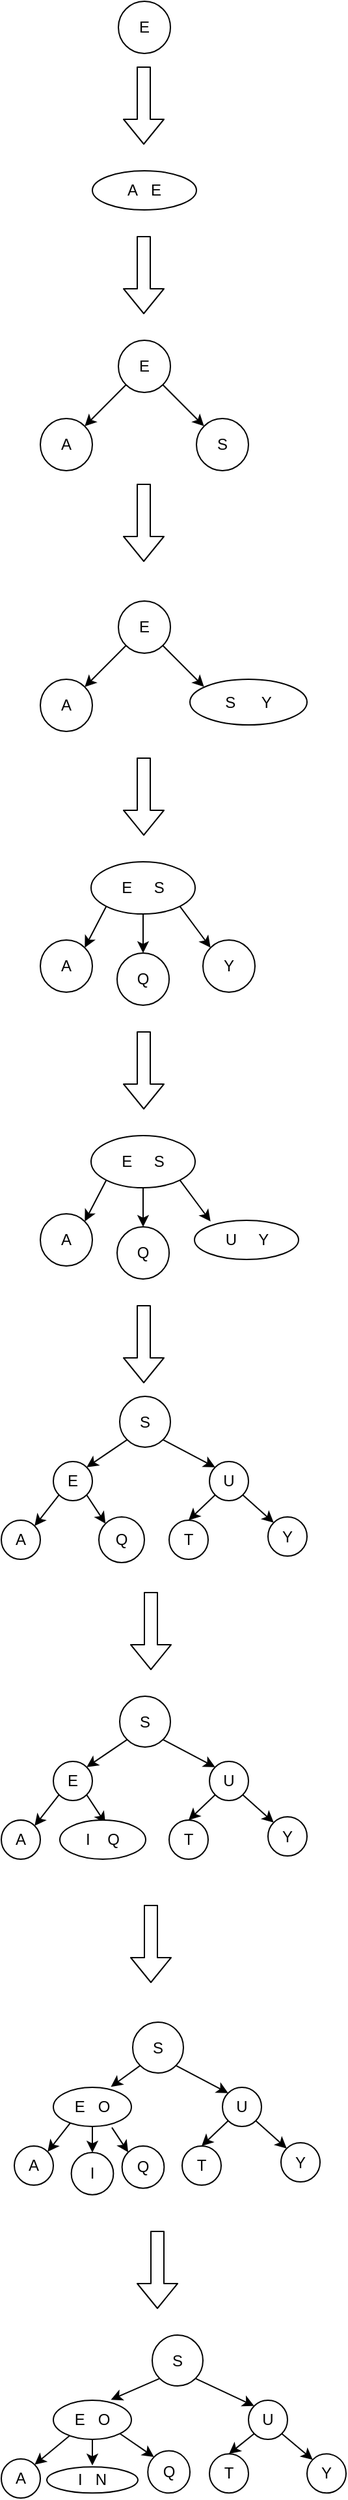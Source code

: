<mxfile version="12.9.5" type="device"><diagram id="HyVTY3fSs7PWJ89n-zKY" name="Page-1"><mxGraphModel dx="1038" dy="580" grid="1" gridSize="10" guides="1" tooltips="1" connect="1" arrows="1" fold="1" page="1" pageScale="1" pageWidth="827" pageHeight="1169" math="0" shadow="0"><root><mxCell id="0"/><mxCell id="1" parent="0"/><mxCell id="Hx5YUeiTPex_J5wt_zB3-1" value="E" style="ellipse;whiteSpace=wrap;html=1;aspect=fixed;" vertex="1" parent="1"><mxGeometry x="355" y="30" width="40" height="40" as="geometry"/></mxCell><mxCell id="Hx5YUeiTPex_J5wt_zB3-4" value="" style="shape=flexArrow;endArrow=classic;html=1;" edge="1" parent="1"><mxGeometry width="50" height="50" relative="1" as="geometry"><mxPoint x="374.5" y="80" as="sourcePoint"/><mxPoint x="374.5" y="140" as="targetPoint"/><Array as="points"/></mxGeometry></mxCell><mxCell id="Hx5YUeiTPex_J5wt_zB3-9" value="A&amp;nbsp; &amp;nbsp;E" style="ellipse;whiteSpace=wrap;html=1;" vertex="1" parent="1"><mxGeometry x="335" y="160" width="80" height="30" as="geometry"/></mxCell><mxCell id="Hx5YUeiTPex_J5wt_zB3-10" value="" style="shape=flexArrow;endArrow=classic;html=1;" edge="1" parent="1"><mxGeometry width="50" height="50" relative="1" as="geometry"><mxPoint x="374.5" y="210" as="sourcePoint"/><mxPoint x="374.5" y="270" as="targetPoint"/><Array as="points"/></mxGeometry></mxCell><mxCell id="Hx5YUeiTPex_J5wt_zB3-12" value="" style="endArrow=classic;html=1;exitX=1;exitY=1;exitDx=0;exitDy=0;entryX=0;entryY=0;entryDx=0;entryDy=0;" edge="1" parent="1" source="Hx5YUeiTPex_J5wt_zB3-14" target="Hx5YUeiTPex_J5wt_zB3-13"><mxGeometry width="50" height="50" relative="1" as="geometry"><mxPoint x="405.374" y="315.669" as="sourcePoint"/><mxPoint x="438" y="340" as="targetPoint"/></mxGeometry></mxCell><mxCell id="Hx5YUeiTPex_J5wt_zB3-13" value="S" style="ellipse;whiteSpace=wrap;html=1;aspect=fixed;" vertex="1" parent="1"><mxGeometry x="415" y="350" width="40" height="40" as="geometry"/></mxCell><mxCell id="Hx5YUeiTPex_J5wt_zB3-14" value="E" style="ellipse;whiteSpace=wrap;html=1;aspect=fixed;" vertex="1" parent="1"><mxGeometry x="355" y="290" width="40" height="40" as="geometry"/></mxCell><mxCell id="Hx5YUeiTPex_J5wt_zB3-17" value="A" style="ellipse;whiteSpace=wrap;html=1;aspect=fixed;" vertex="1" parent="1"><mxGeometry x="295" y="350" width="40" height="40" as="geometry"/></mxCell><mxCell id="Hx5YUeiTPex_J5wt_zB3-18" value="" style="endArrow=classic;html=1;exitX=0;exitY=1;exitDx=0;exitDy=0;entryX=1;entryY=0;entryDx=0;entryDy=0;" edge="1" parent="1" source="Hx5YUeiTPex_J5wt_zB3-14" target="Hx5YUeiTPex_J5wt_zB3-17"><mxGeometry width="50" height="50" relative="1" as="geometry"><mxPoint x="399.142" y="334.142" as="sourcePoint"/><mxPoint x="430.858" y="365.858" as="targetPoint"/><Array as="points"/></mxGeometry></mxCell><mxCell id="Hx5YUeiTPex_J5wt_zB3-19" value="" style="shape=flexArrow;endArrow=classic;html=1;" edge="1" parent="1"><mxGeometry width="50" height="50" relative="1" as="geometry"><mxPoint x="374.5" y="400" as="sourcePoint"/><mxPoint x="374.5" y="460" as="targetPoint"/><Array as="points"/></mxGeometry></mxCell><mxCell id="Hx5YUeiTPex_J5wt_zB3-20" value="" style="endArrow=classic;html=1;exitX=1;exitY=1;exitDx=0;exitDy=0;entryX=0;entryY=0;entryDx=0;entryDy=0;" edge="1" parent="1" source="Hx5YUeiTPex_J5wt_zB3-22"><mxGeometry width="50" height="50" relative="1" as="geometry"><mxPoint x="405.374" y="515.669" as="sourcePoint"/><mxPoint x="420.858" y="555.858" as="targetPoint"/></mxGeometry></mxCell><mxCell id="Hx5YUeiTPex_J5wt_zB3-22" value="E" style="ellipse;whiteSpace=wrap;html=1;aspect=fixed;" vertex="1" parent="1"><mxGeometry x="355" y="490" width="40" height="40" as="geometry"/></mxCell><mxCell id="Hx5YUeiTPex_J5wt_zB3-23" value="A" style="ellipse;whiteSpace=wrap;html=1;aspect=fixed;" vertex="1" parent="1"><mxGeometry x="295" y="550" width="40" height="40" as="geometry"/></mxCell><mxCell id="Hx5YUeiTPex_J5wt_zB3-24" value="" style="endArrow=classic;html=1;exitX=0;exitY=1;exitDx=0;exitDy=0;entryX=1;entryY=0;entryDx=0;entryDy=0;" edge="1" parent="1" source="Hx5YUeiTPex_J5wt_zB3-22" target="Hx5YUeiTPex_J5wt_zB3-23"><mxGeometry width="50" height="50" relative="1" as="geometry"><mxPoint x="399.142" y="534.142" as="sourcePoint"/><mxPoint x="430.858" y="565.858" as="targetPoint"/><Array as="points"/></mxGeometry></mxCell><mxCell id="Hx5YUeiTPex_J5wt_zB3-25" value="S&amp;nbsp; &amp;nbsp; &amp;nbsp; Y" style="ellipse;whiteSpace=wrap;html=1;" vertex="1" parent="1"><mxGeometry x="410" y="550" width="90" height="35" as="geometry"/></mxCell><mxCell id="Hx5YUeiTPex_J5wt_zB3-27" value="" style="shape=flexArrow;endArrow=classic;html=1;" edge="1" parent="1"><mxGeometry width="50" height="50" relative="1" as="geometry"><mxPoint x="374.5" y="610" as="sourcePoint"/><mxPoint x="374.5" y="670" as="targetPoint"/><Array as="points"/></mxGeometry></mxCell><mxCell id="Hx5YUeiTPex_J5wt_zB3-28" value="" style="endArrow=classic;html=1;exitX=0.5;exitY=1;exitDx=0;exitDy=0;" edge="1" parent="1" source="Hx5YUeiTPex_J5wt_zB3-33"><mxGeometry width="50" height="50" relative="1" as="geometry"><mxPoint x="389.142" y="724.142" as="sourcePoint"/><mxPoint x="374" y="760" as="targetPoint"/></mxGeometry></mxCell><mxCell id="Hx5YUeiTPex_J5wt_zB3-30" value="A" style="ellipse;whiteSpace=wrap;html=1;aspect=fixed;" vertex="1" parent="1"><mxGeometry x="295" y="750" width="40" height="40" as="geometry"/></mxCell><mxCell id="Hx5YUeiTPex_J5wt_zB3-31" value="" style="endArrow=classic;html=1;exitX=0;exitY=1;exitDx=0;exitDy=0;entryX=1;entryY=0;entryDx=0;entryDy=0;" edge="1" parent="1" source="Hx5YUeiTPex_J5wt_zB3-33" target="Hx5YUeiTPex_J5wt_zB3-30"><mxGeometry width="50" height="50" relative="1" as="geometry"><mxPoint x="360.858" y="724.142" as="sourcePoint"/><mxPoint x="430.858" y="765.858" as="targetPoint"/><Array as="points"/></mxGeometry></mxCell><mxCell id="Hx5YUeiTPex_J5wt_zB3-33" value="E&amp;nbsp; &amp;nbsp; &amp;nbsp;S" style="ellipse;whiteSpace=wrap;html=1;" vertex="1" parent="1"><mxGeometry x="334" y="690" width="80" height="40" as="geometry"/></mxCell><mxCell id="Hx5YUeiTPex_J5wt_zB3-34" value="Q" style="ellipse;whiteSpace=wrap;html=1;aspect=fixed;" vertex="1" parent="1"><mxGeometry x="354" y="760" width="40" height="40" as="geometry"/></mxCell><mxCell id="Hx5YUeiTPex_J5wt_zB3-35" value="" style="endArrow=classic;html=1;exitX=1;exitY=1;exitDx=0;exitDy=0;entryX=0;entryY=0;entryDx=0;entryDy=0;" edge="1" parent="1" source="Hx5YUeiTPex_J5wt_zB3-33" target="Hx5YUeiTPex_J5wt_zB3-36"><mxGeometry width="50" height="50" relative="1" as="geometry"><mxPoint x="384" y="740" as="sourcePoint"/><mxPoint x="430" y="750" as="targetPoint"/></mxGeometry></mxCell><mxCell id="Hx5YUeiTPex_J5wt_zB3-36" value="Y" style="ellipse;whiteSpace=wrap;html=1;aspect=fixed;" vertex="1" parent="1"><mxGeometry x="420" y="750" width="40" height="40" as="geometry"/></mxCell><mxCell id="Hx5YUeiTPex_J5wt_zB3-37" value="" style="shape=flexArrow;endArrow=classic;html=1;" edge="1" parent="1"><mxGeometry width="50" height="50" relative="1" as="geometry"><mxPoint x="374.5" y="820" as="sourcePoint"/><mxPoint x="374.5" y="880" as="targetPoint"/><Array as="points"/></mxGeometry></mxCell><mxCell id="Hx5YUeiTPex_J5wt_zB3-38" value="" style="endArrow=classic;html=1;exitX=0.5;exitY=1;exitDx=0;exitDy=0;" edge="1" parent="1" source="Hx5YUeiTPex_J5wt_zB3-41"><mxGeometry width="50" height="50" relative="1" as="geometry"><mxPoint x="389.142" y="934.142" as="sourcePoint"/><mxPoint x="374" y="970" as="targetPoint"/></mxGeometry></mxCell><mxCell id="Hx5YUeiTPex_J5wt_zB3-39" value="A" style="ellipse;whiteSpace=wrap;html=1;aspect=fixed;" vertex="1" parent="1"><mxGeometry x="295" y="960" width="40" height="40" as="geometry"/></mxCell><mxCell id="Hx5YUeiTPex_J5wt_zB3-40" value="" style="endArrow=classic;html=1;exitX=0;exitY=1;exitDx=0;exitDy=0;entryX=1;entryY=0;entryDx=0;entryDy=0;" edge="1" parent="1" source="Hx5YUeiTPex_J5wt_zB3-41" target="Hx5YUeiTPex_J5wt_zB3-39"><mxGeometry width="50" height="50" relative="1" as="geometry"><mxPoint x="360.858" y="934.142" as="sourcePoint"/><mxPoint x="430.858" y="975.858" as="targetPoint"/><Array as="points"/></mxGeometry></mxCell><mxCell id="Hx5YUeiTPex_J5wt_zB3-41" value="E&amp;nbsp; &amp;nbsp; &amp;nbsp;S" style="ellipse;whiteSpace=wrap;html=1;" vertex="1" parent="1"><mxGeometry x="334" y="900" width="80" height="40" as="geometry"/></mxCell><mxCell id="Hx5YUeiTPex_J5wt_zB3-42" value="Q" style="ellipse;whiteSpace=wrap;html=1;aspect=fixed;" vertex="1" parent="1"><mxGeometry x="354" y="970" width="40" height="40" as="geometry"/></mxCell><mxCell id="Hx5YUeiTPex_J5wt_zB3-43" value="" style="endArrow=classic;html=1;exitX=1;exitY=1;exitDx=0;exitDy=0;entryX=0;entryY=0;entryDx=0;entryDy=0;" edge="1" parent="1" source="Hx5YUeiTPex_J5wt_zB3-41"><mxGeometry width="50" height="50" relative="1" as="geometry"><mxPoint x="384" y="950" as="sourcePoint"/><mxPoint x="425.858" y="965.858" as="targetPoint"/></mxGeometry></mxCell><mxCell id="Hx5YUeiTPex_J5wt_zB3-45" value="U&amp;nbsp; &amp;nbsp; &amp;nbsp;Y" style="ellipse;whiteSpace=wrap;html=1;" vertex="1" parent="1"><mxGeometry x="413.5" y="965" width="80" height="30" as="geometry"/></mxCell><mxCell id="Hx5YUeiTPex_J5wt_zB3-46" value="" style="shape=flexArrow;endArrow=classic;html=1;" edge="1" parent="1"><mxGeometry width="50" height="50" relative="1" as="geometry"><mxPoint x="374.5" y="1030" as="sourcePoint"/><mxPoint x="374.5" y="1090" as="targetPoint"/><Array as="points"/></mxGeometry></mxCell><mxCell id="Hx5YUeiTPex_J5wt_zB3-47" value="" style="endArrow=classic;html=1;exitX=1;exitY=1;exitDx=0;exitDy=0;entryX=0;entryY=0;entryDx=0;entryDy=0;" edge="1" parent="1" source="Hx5YUeiTPex_J5wt_zB3-57" target="Hx5YUeiTPex_J5wt_zB3-51"><mxGeometry width="50" height="50" relative="1" as="geometry"><mxPoint x="380.5" y="1209" as="sourcePoint"/><mxPoint x="380.5" y="1239" as="targetPoint"/></mxGeometry></mxCell><mxCell id="Hx5YUeiTPex_J5wt_zB3-48" value="A" style="ellipse;whiteSpace=wrap;html=1;aspect=fixed;" vertex="1" parent="1"><mxGeometry x="265" y="1195" width="30" height="30" as="geometry"/></mxCell><mxCell id="Hx5YUeiTPex_J5wt_zB3-49" value="" style="endArrow=classic;html=1;entryX=1;entryY=0;entryDx=0;entryDy=0;exitX=0;exitY=1;exitDx=0;exitDy=0;" edge="1" parent="1" source="Hx5YUeiTPex_J5wt_zB3-57" target="Hx5YUeiTPex_J5wt_zB3-48"><mxGeometry width="50" height="50" relative="1" as="geometry"><mxPoint x="320" y="1180" as="sourcePoint"/><mxPoint x="437.358" y="1244.858" as="targetPoint"/><Array as="points"/></mxGeometry></mxCell><mxCell id="Hx5YUeiTPex_J5wt_zB3-51" value="Q" style="ellipse;whiteSpace=wrap;html=1;aspect=fixed;" vertex="1" parent="1"><mxGeometry x="340" y="1192.5" width="35" height="35" as="geometry"/></mxCell><mxCell id="Hx5YUeiTPex_J5wt_zB3-52" value="" style="endArrow=classic;html=1;exitX=0;exitY=1;exitDx=0;exitDy=0;entryX=1;entryY=0;entryDx=0;entryDy=0;" edge="1" parent="1" source="Hx5YUeiTPex_J5wt_zB3-56" target="Hx5YUeiTPex_J5wt_zB3-57"><mxGeometry width="50" height="50" relative="1" as="geometry"><mxPoint x="408.784" y="1203.142" as="sourcePoint"/><mxPoint x="432.358" y="1234.858" as="targetPoint"/></mxGeometry></mxCell><mxCell id="Hx5YUeiTPex_J5wt_zB3-56" value="S" style="ellipse;whiteSpace=wrap;html=1;aspect=fixed;" vertex="1" parent="1"><mxGeometry x="356" y="1100" width="39" height="39" as="geometry"/></mxCell><mxCell id="Hx5YUeiTPex_J5wt_zB3-57" value="E" style="ellipse;whiteSpace=wrap;html=1;aspect=fixed;" vertex="1" parent="1"><mxGeometry x="305" y="1150" width="30" height="30" as="geometry"/></mxCell><mxCell id="Hx5YUeiTPex_J5wt_zB3-61" value="U" style="ellipse;whiteSpace=wrap;html=1;aspect=fixed;direction=south;" vertex="1" parent="1"><mxGeometry x="425" y="1150" width="30" height="30" as="geometry"/></mxCell><mxCell id="Hx5YUeiTPex_J5wt_zB3-62" value="" style="endArrow=classic;html=1;exitX=1;exitY=1;exitDx=0;exitDy=0;entryX=0;entryY=1;entryDx=0;entryDy=0;" edge="1" parent="1" source="Hx5YUeiTPex_J5wt_zB3-56" target="Hx5YUeiTPex_J5wt_zB3-61"><mxGeometry width="50" height="50" relative="1" as="geometry"><mxPoint x="365.711" y="1143.289" as="sourcePoint"/><mxPoint x="340.607" y="1164.393" as="targetPoint"/></mxGeometry></mxCell><mxCell id="Hx5YUeiTPex_J5wt_zB3-65" value="T" style="ellipse;whiteSpace=wrap;html=1;aspect=fixed;direction=south;" vertex="1" parent="1"><mxGeometry x="394" y="1195" width="30" height="30" as="geometry"/></mxCell><mxCell id="Hx5YUeiTPex_J5wt_zB3-66" value="Y" style="ellipse;whiteSpace=wrap;html=1;aspect=fixed;direction=south;" vertex="1" parent="1"><mxGeometry x="470" y="1192.5" width="30" height="30" as="geometry"/></mxCell><mxCell id="Hx5YUeiTPex_J5wt_zB3-67" value="" style="endArrow=classic;html=1;exitX=1;exitY=1;exitDx=0;exitDy=0;entryX=0;entryY=0.5;entryDx=0;entryDy=0;" edge="1" parent="1" source="Hx5YUeiTPex_J5wt_zB3-61" target="Hx5YUeiTPex_J5wt_zB3-65"><mxGeometry width="50" height="50" relative="1" as="geometry"><mxPoint x="393.289" y="1143.289" as="sourcePoint"/><mxPoint x="424.393" y="1164.393" as="targetPoint"/></mxGeometry></mxCell><mxCell id="Hx5YUeiTPex_J5wt_zB3-69" value="" style="endArrow=classic;html=1;exitX=1;exitY=0;exitDx=0;exitDy=0;entryX=0;entryY=1;entryDx=0;entryDy=0;" edge="1" parent="1" source="Hx5YUeiTPex_J5wt_zB3-61" target="Hx5YUeiTPex_J5wt_zB3-66"><mxGeometry width="50" height="50" relative="1" as="geometry"><mxPoint x="439.393" y="1185.607" as="sourcePoint"/><mxPoint x="419" y="1205" as="targetPoint"/></mxGeometry></mxCell><mxCell id="Hx5YUeiTPex_J5wt_zB3-70" value="" style="shape=flexArrow;endArrow=classic;html=1;" edge="1" parent="1"><mxGeometry width="50" height="50" relative="1" as="geometry"><mxPoint x="380" y="1250" as="sourcePoint"/><mxPoint x="380" y="1310" as="targetPoint"/><Array as="points"/></mxGeometry></mxCell><mxCell id="Hx5YUeiTPex_J5wt_zB3-71" value="" style="endArrow=classic;html=1;exitX=1;exitY=1;exitDx=0;exitDy=0;entryX=0;entryY=0;entryDx=0;entryDy=0;" edge="1" parent="1" source="Hx5YUeiTPex_J5wt_zB3-77"><mxGeometry width="50" height="50" relative="1" as="geometry"><mxPoint x="380.5" y="1439" as="sourcePoint"/><mxPoint x="345.126" y="1427.626" as="targetPoint"/></mxGeometry></mxCell><mxCell id="Hx5YUeiTPex_J5wt_zB3-72" value="A" style="ellipse;whiteSpace=wrap;html=1;aspect=fixed;" vertex="1" parent="1"><mxGeometry x="265" y="1425" width="30" height="30" as="geometry"/></mxCell><mxCell id="Hx5YUeiTPex_J5wt_zB3-73" value="" style="endArrow=classic;html=1;entryX=1;entryY=0;entryDx=0;entryDy=0;exitX=0;exitY=1;exitDx=0;exitDy=0;" edge="1" parent="1" source="Hx5YUeiTPex_J5wt_zB3-77" target="Hx5YUeiTPex_J5wt_zB3-72"><mxGeometry width="50" height="50" relative="1" as="geometry"><mxPoint x="320" y="1410" as="sourcePoint"/><mxPoint x="437.358" y="1474.858" as="targetPoint"/><Array as="points"/></mxGeometry></mxCell><mxCell id="Hx5YUeiTPex_J5wt_zB3-75" value="" style="endArrow=classic;html=1;exitX=0;exitY=1;exitDx=0;exitDy=0;entryX=1;entryY=0;entryDx=0;entryDy=0;" edge="1" parent="1" source="Hx5YUeiTPex_J5wt_zB3-76" target="Hx5YUeiTPex_J5wt_zB3-77"><mxGeometry width="50" height="50" relative="1" as="geometry"><mxPoint x="408.784" y="1433.142" as="sourcePoint"/><mxPoint x="432.358" y="1464.858" as="targetPoint"/></mxGeometry></mxCell><mxCell id="Hx5YUeiTPex_J5wt_zB3-76" value="S" style="ellipse;whiteSpace=wrap;html=1;aspect=fixed;" vertex="1" parent="1"><mxGeometry x="356" y="1330" width="39" height="39" as="geometry"/></mxCell><mxCell id="Hx5YUeiTPex_J5wt_zB3-77" value="E" style="ellipse;whiteSpace=wrap;html=1;aspect=fixed;" vertex="1" parent="1"><mxGeometry x="305" y="1380" width="30" height="30" as="geometry"/></mxCell><mxCell id="Hx5YUeiTPex_J5wt_zB3-78" value="U" style="ellipse;whiteSpace=wrap;html=1;aspect=fixed;direction=south;" vertex="1" parent="1"><mxGeometry x="425" y="1380" width="30" height="30" as="geometry"/></mxCell><mxCell id="Hx5YUeiTPex_J5wt_zB3-79" value="" style="endArrow=classic;html=1;exitX=1;exitY=1;exitDx=0;exitDy=0;entryX=0;entryY=1;entryDx=0;entryDy=0;" edge="1" parent="1" source="Hx5YUeiTPex_J5wt_zB3-76" target="Hx5YUeiTPex_J5wt_zB3-78"><mxGeometry width="50" height="50" relative="1" as="geometry"><mxPoint x="365.711" y="1373.289" as="sourcePoint"/><mxPoint x="340.607" y="1394.393" as="targetPoint"/></mxGeometry></mxCell><mxCell id="Hx5YUeiTPex_J5wt_zB3-80" value="T" style="ellipse;whiteSpace=wrap;html=1;aspect=fixed;direction=south;" vertex="1" parent="1"><mxGeometry x="394" y="1425" width="30" height="30" as="geometry"/></mxCell><mxCell id="Hx5YUeiTPex_J5wt_zB3-81" value="Y" style="ellipse;whiteSpace=wrap;html=1;aspect=fixed;direction=south;" vertex="1" parent="1"><mxGeometry x="470" y="1422.5" width="30" height="30" as="geometry"/></mxCell><mxCell id="Hx5YUeiTPex_J5wt_zB3-82" value="" style="endArrow=classic;html=1;exitX=1;exitY=1;exitDx=0;exitDy=0;entryX=0;entryY=0.5;entryDx=0;entryDy=0;" edge="1" parent="1" source="Hx5YUeiTPex_J5wt_zB3-78" target="Hx5YUeiTPex_J5wt_zB3-80"><mxGeometry width="50" height="50" relative="1" as="geometry"><mxPoint x="393.289" y="1373.289" as="sourcePoint"/><mxPoint x="424.393" y="1394.393" as="targetPoint"/></mxGeometry></mxCell><mxCell id="Hx5YUeiTPex_J5wt_zB3-83" value="" style="endArrow=classic;html=1;exitX=1;exitY=0;exitDx=0;exitDy=0;entryX=0;entryY=1;entryDx=0;entryDy=0;" edge="1" parent="1" source="Hx5YUeiTPex_J5wt_zB3-78" target="Hx5YUeiTPex_J5wt_zB3-81"><mxGeometry width="50" height="50" relative="1" as="geometry"><mxPoint x="439.393" y="1415.607" as="sourcePoint"/><mxPoint x="419" y="1435" as="targetPoint"/></mxGeometry></mxCell><mxCell id="Hx5YUeiTPex_J5wt_zB3-84" value="I&amp;nbsp; &amp;nbsp; Q" style="ellipse;whiteSpace=wrap;html=1;" vertex="1" parent="1"><mxGeometry x="310" y="1425" width="66" height="30" as="geometry"/></mxCell><mxCell id="Hx5YUeiTPex_J5wt_zB3-85" value="" style="shape=flexArrow;endArrow=classic;html=1;" edge="1" parent="1"><mxGeometry width="50" height="50" relative="1" as="geometry"><mxPoint x="380" y="1490" as="sourcePoint"/><mxPoint x="380" y="1550" as="targetPoint"/><Array as="points"/></mxGeometry></mxCell><mxCell id="Hx5YUeiTPex_J5wt_zB3-86" value="" style="endArrow=classic;html=1;exitX=0.5;exitY=1;exitDx=0;exitDy=0;entryX=0.5;entryY=0;entryDx=0;entryDy=0;" edge="1" parent="1" source="Hx5YUeiTPex_J5wt_zB3-99" target="Hx5YUeiTPex_J5wt_zB3-100"><mxGeometry width="50" height="50" relative="1" as="geometry"><mxPoint x="340.607" y="1655.607" as="sourcePoint"/><mxPoint x="355.126" y="1677.626" as="targetPoint"/></mxGeometry></mxCell><mxCell id="Hx5YUeiTPex_J5wt_zB3-87" value="A" style="ellipse;whiteSpace=wrap;html=1;aspect=fixed;" vertex="1" parent="1"><mxGeometry x="275" y="1675" width="30" height="30" as="geometry"/></mxCell><mxCell id="Hx5YUeiTPex_J5wt_zB3-88" value="" style="endArrow=classic;html=1;entryX=1;entryY=0;entryDx=0;entryDy=0;exitX=0;exitY=1;exitDx=0;exitDy=0;" edge="1" parent="1" target="Hx5YUeiTPex_J5wt_zB3-87"><mxGeometry width="50" height="50" relative="1" as="geometry"><mxPoint x="319.393" y="1655.607" as="sourcePoint"/><mxPoint x="447.358" y="1724.858" as="targetPoint"/><Array as="points"/></mxGeometry></mxCell><mxCell id="Hx5YUeiTPex_J5wt_zB3-89" value="" style="endArrow=classic;html=1;exitX=0;exitY=1;exitDx=0;exitDy=0;entryX=0.737;entryY=-0.013;entryDx=0;entryDy=0;entryPerimeter=0;" edge="1" parent="1" source="Hx5YUeiTPex_J5wt_zB3-90" target="Hx5YUeiTPex_J5wt_zB3-99"><mxGeometry width="50" height="50" relative="1" as="geometry"><mxPoint x="418.784" y="1683.142" as="sourcePoint"/><mxPoint x="340.607" y="1634.393" as="targetPoint"/></mxGeometry></mxCell><mxCell id="Hx5YUeiTPex_J5wt_zB3-90" value="S" style="ellipse;whiteSpace=wrap;html=1;aspect=fixed;" vertex="1" parent="1"><mxGeometry x="366" y="1580" width="39" height="39" as="geometry"/></mxCell><mxCell id="Hx5YUeiTPex_J5wt_zB3-92" value="U" style="ellipse;whiteSpace=wrap;html=1;aspect=fixed;direction=south;" vertex="1" parent="1"><mxGeometry x="435" y="1630" width="30" height="30" as="geometry"/></mxCell><mxCell id="Hx5YUeiTPex_J5wt_zB3-93" value="" style="endArrow=classic;html=1;exitX=1;exitY=1;exitDx=0;exitDy=0;entryX=0;entryY=1;entryDx=0;entryDy=0;" edge="1" parent="1" source="Hx5YUeiTPex_J5wt_zB3-90" target="Hx5YUeiTPex_J5wt_zB3-92"><mxGeometry width="50" height="50" relative="1" as="geometry"><mxPoint x="375.711" y="1623.289" as="sourcePoint"/><mxPoint x="350.607" y="1644.393" as="targetPoint"/></mxGeometry></mxCell><mxCell id="Hx5YUeiTPex_J5wt_zB3-94" value="T" style="ellipse;whiteSpace=wrap;html=1;aspect=fixed;direction=south;" vertex="1" parent="1"><mxGeometry x="404" y="1675" width="30" height="30" as="geometry"/></mxCell><mxCell id="Hx5YUeiTPex_J5wt_zB3-95" value="Y" style="ellipse;whiteSpace=wrap;html=1;aspect=fixed;direction=south;" vertex="1" parent="1"><mxGeometry x="480" y="1672.5" width="30" height="30" as="geometry"/></mxCell><mxCell id="Hx5YUeiTPex_J5wt_zB3-96" value="" style="endArrow=classic;html=1;exitX=1;exitY=1;exitDx=0;exitDy=0;entryX=0;entryY=0.5;entryDx=0;entryDy=0;" edge="1" parent="1" source="Hx5YUeiTPex_J5wt_zB3-92" target="Hx5YUeiTPex_J5wt_zB3-94"><mxGeometry width="50" height="50" relative="1" as="geometry"><mxPoint x="403.289" y="1623.289" as="sourcePoint"/><mxPoint x="434.393" y="1644.393" as="targetPoint"/></mxGeometry></mxCell><mxCell id="Hx5YUeiTPex_J5wt_zB3-97" value="" style="endArrow=classic;html=1;exitX=1;exitY=0;exitDx=0;exitDy=0;entryX=0;entryY=1;entryDx=0;entryDy=0;" edge="1" parent="1" source="Hx5YUeiTPex_J5wt_zB3-92" target="Hx5YUeiTPex_J5wt_zB3-95"><mxGeometry width="50" height="50" relative="1" as="geometry"><mxPoint x="449.393" y="1665.607" as="sourcePoint"/><mxPoint x="429" y="1685" as="targetPoint"/></mxGeometry></mxCell><mxCell id="Hx5YUeiTPex_J5wt_zB3-99" value="E&amp;nbsp; &amp;nbsp;O" style="ellipse;whiteSpace=wrap;html=1;" vertex="1" parent="1"><mxGeometry x="305" y="1630" width="60" height="30" as="geometry"/></mxCell><mxCell id="Hx5YUeiTPex_J5wt_zB3-100" value="I" style="ellipse;whiteSpace=wrap;html=1;aspect=fixed;" vertex="1" parent="1"><mxGeometry x="318.82" y="1680" width="32.37" height="32.37" as="geometry"/></mxCell><mxCell id="Hx5YUeiTPex_J5wt_zB3-102" value="Q" style="ellipse;whiteSpace=wrap;html=1;aspect=fixed;" vertex="1" parent="1"><mxGeometry x="357.82" y="1675" width="32.37" height="32.37" as="geometry"/></mxCell><mxCell id="Hx5YUeiTPex_J5wt_zB3-103" value="" style="endArrow=classic;html=1;exitX=0.75;exitY=1.027;exitDx=0;exitDy=0;entryX=0;entryY=0;entryDx=0;entryDy=0;exitPerimeter=0;" edge="1" parent="1" source="Hx5YUeiTPex_J5wt_zB3-99" target="Hx5YUeiTPex_J5wt_zB3-102"><mxGeometry width="50" height="50" relative="1" as="geometry"><mxPoint x="345" y="1670" as="sourcePoint"/><mxPoint x="345.005" y="1690" as="targetPoint"/></mxGeometry></mxCell><mxCell id="Hx5YUeiTPex_J5wt_zB3-104" value="" style="shape=flexArrow;endArrow=classic;html=1;" edge="1" parent="1"><mxGeometry width="50" height="50" relative="1" as="geometry"><mxPoint x="385" y="1740" as="sourcePoint"/><mxPoint x="385" y="1800" as="targetPoint"/><Array as="points"/></mxGeometry></mxCell><mxCell id="Hx5YUeiTPex_J5wt_zB3-105" value="" style="endArrow=classic;html=1;exitX=0.5;exitY=1;exitDx=0;exitDy=0;entryX=0.5;entryY=0;entryDx=0;entryDy=0;" edge="1" parent="1" source="Hx5YUeiTPex_J5wt_zB3-116"><mxGeometry width="50" height="50" relative="1" as="geometry"><mxPoint x="340.607" y="1895.607" as="sourcePoint"/><mxPoint x="335.005" y="1920" as="targetPoint"/></mxGeometry></mxCell><mxCell id="Hx5YUeiTPex_J5wt_zB3-106" value="A" style="ellipse;whiteSpace=wrap;html=1;aspect=fixed;" vertex="1" parent="1"><mxGeometry x="265" y="1915" width="30" height="30" as="geometry"/></mxCell><mxCell id="Hx5YUeiTPex_J5wt_zB3-107" value="" style="endArrow=classic;html=1;entryX=1;entryY=0;entryDx=0;entryDy=0;exitX=0;exitY=1;exitDx=0;exitDy=0;" edge="1" parent="1" target="Hx5YUeiTPex_J5wt_zB3-106"><mxGeometry width="50" height="50" relative="1" as="geometry"><mxPoint x="319.393" y="1895.607" as="sourcePoint"/><mxPoint x="447.358" y="1964.858" as="targetPoint"/><Array as="points"/></mxGeometry></mxCell><mxCell id="Hx5YUeiTPex_J5wt_zB3-108" value="" style="endArrow=classic;html=1;exitX=0;exitY=1;exitDx=0;exitDy=0;entryX=0.737;entryY=-0.013;entryDx=0;entryDy=0;entryPerimeter=0;" edge="1" parent="1" source="Hx5YUeiTPex_J5wt_zB3-109" target="Hx5YUeiTPex_J5wt_zB3-116"><mxGeometry width="50" height="50" relative="1" as="geometry"><mxPoint x="418.784" y="1923.142" as="sourcePoint"/><mxPoint x="340.607" y="1874.393" as="targetPoint"/></mxGeometry></mxCell><mxCell id="Hx5YUeiTPex_J5wt_zB3-109" value="S" style="ellipse;whiteSpace=wrap;html=1;aspect=fixed;" vertex="1" parent="1"><mxGeometry x="381" y="1820" width="39" height="39" as="geometry"/></mxCell><mxCell id="Hx5YUeiTPex_J5wt_zB3-110" value="U" style="ellipse;whiteSpace=wrap;html=1;aspect=fixed;direction=south;" vertex="1" parent="1"><mxGeometry x="455" y="1870" width="30" height="30" as="geometry"/></mxCell><mxCell id="Hx5YUeiTPex_J5wt_zB3-111" value="" style="endArrow=classic;html=1;exitX=1;exitY=1;exitDx=0;exitDy=0;entryX=0;entryY=1;entryDx=0;entryDy=0;" edge="1" parent="1" source="Hx5YUeiTPex_J5wt_zB3-109" target="Hx5YUeiTPex_J5wt_zB3-110"><mxGeometry width="50" height="50" relative="1" as="geometry"><mxPoint x="375.711" y="1863.289" as="sourcePoint"/><mxPoint x="350.607" y="1884.393" as="targetPoint"/></mxGeometry></mxCell><mxCell id="Hx5YUeiTPex_J5wt_zB3-112" value="T" style="ellipse;whiteSpace=wrap;html=1;aspect=fixed;direction=south;" vertex="1" parent="1"><mxGeometry x="425" y="1911.18" width="30" height="30" as="geometry"/></mxCell><mxCell id="Hx5YUeiTPex_J5wt_zB3-113" value="Y" style="ellipse;whiteSpace=wrap;html=1;aspect=fixed;direction=south;" vertex="1" parent="1"><mxGeometry x="500" y="1911.18" width="30" height="30" as="geometry"/></mxCell><mxCell id="Hx5YUeiTPex_J5wt_zB3-114" value="" style="endArrow=classic;html=1;exitX=1;exitY=1;exitDx=0;exitDy=0;entryX=0;entryY=0.5;entryDx=0;entryDy=0;" edge="1" parent="1" source="Hx5YUeiTPex_J5wt_zB3-110" target="Hx5YUeiTPex_J5wt_zB3-112"><mxGeometry width="50" height="50" relative="1" as="geometry"><mxPoint x="403.289" y="1863.289" as="sourcePoint"/><mxPoint x="434.393" y="1884.393" as="targetPoint"/></mxGeometry></mxCell><mxCell id="Hx5YUeiTPex_J5wt_zB3-115" value="" style="endArrow=classic;html=1;exitX=1;exitY=0;exitDx=0;exitDy=0;entryX=0;entryY=1;entryDx=0;entryDy=0;" edge="1" parent="1" source="Hx5YUeiTPex_J5wt_zB3-110" target="Hx5YUeiTPex_J5wt_zB3-113"><mxGeometry width="50" height="50" relative="1" as="geometry"><mxPoint x="449.393" y="1905.607" as="sourcePoint"/><mxPoint x="429" y="1925" as="targetPoint"/></mxGeometry></mxCell><mxCell id="Hx5YUeiTPex_J5wt_zB3-116" value="E&amp;nbsp; &amp;nbsp;O" style="ellipse;whiteSpace=wrap;html=1;" vertex="1" parent="1"><mxGeometry x="305" y="1870" width="60" height="30" as="geometry"/></mxCell><mxCell id="Hx5YUeiTPex_J5wt_zB3-118" value="Q" style="ellipse;whiteSpace=wrap;html=1;aspect=fixed;" vertex="1" parent="1"><mxGeometry x="377.63" y="1908.81" width="32.37" height="32.37" as="geometry"/></mxCell><mxCell id="Hx5YUeiTPex_J5wt_zB3-119" value="" style="endArrow=classic;html=1;entryX=0;entryY=0;entryDx=0;entryDy=0;exitX=1;exitY=1;exitDx=0;exitDy=0;" edge="1" parent="1" source="Hx5YUeiTPex_J5wt_zB3-116" target="Hx5YUeiTPex_J5wt_zB3-118"><mxGeometry width="50" height="50" relative="1" as="geometry"><mxPoint x="360" y="1901" as="sourcePoint"/><mxPoint x="345.005" y="1930" as="targetPoint"/></mxGeometry></mxCell><mxCell id="Hx5YUeiTPex_J5wt_zB3-120" value="I&amp;nbsp; &amp;nbsp;N" style="ellipse;whiteSpace=wrap;html=1;" vertex="1" parent="1"><mxGeometry x="300" y="1921.18" width="70" height="20" as="geometry"/></mxCell></root></mxGraphModel></diagram></mxfile>